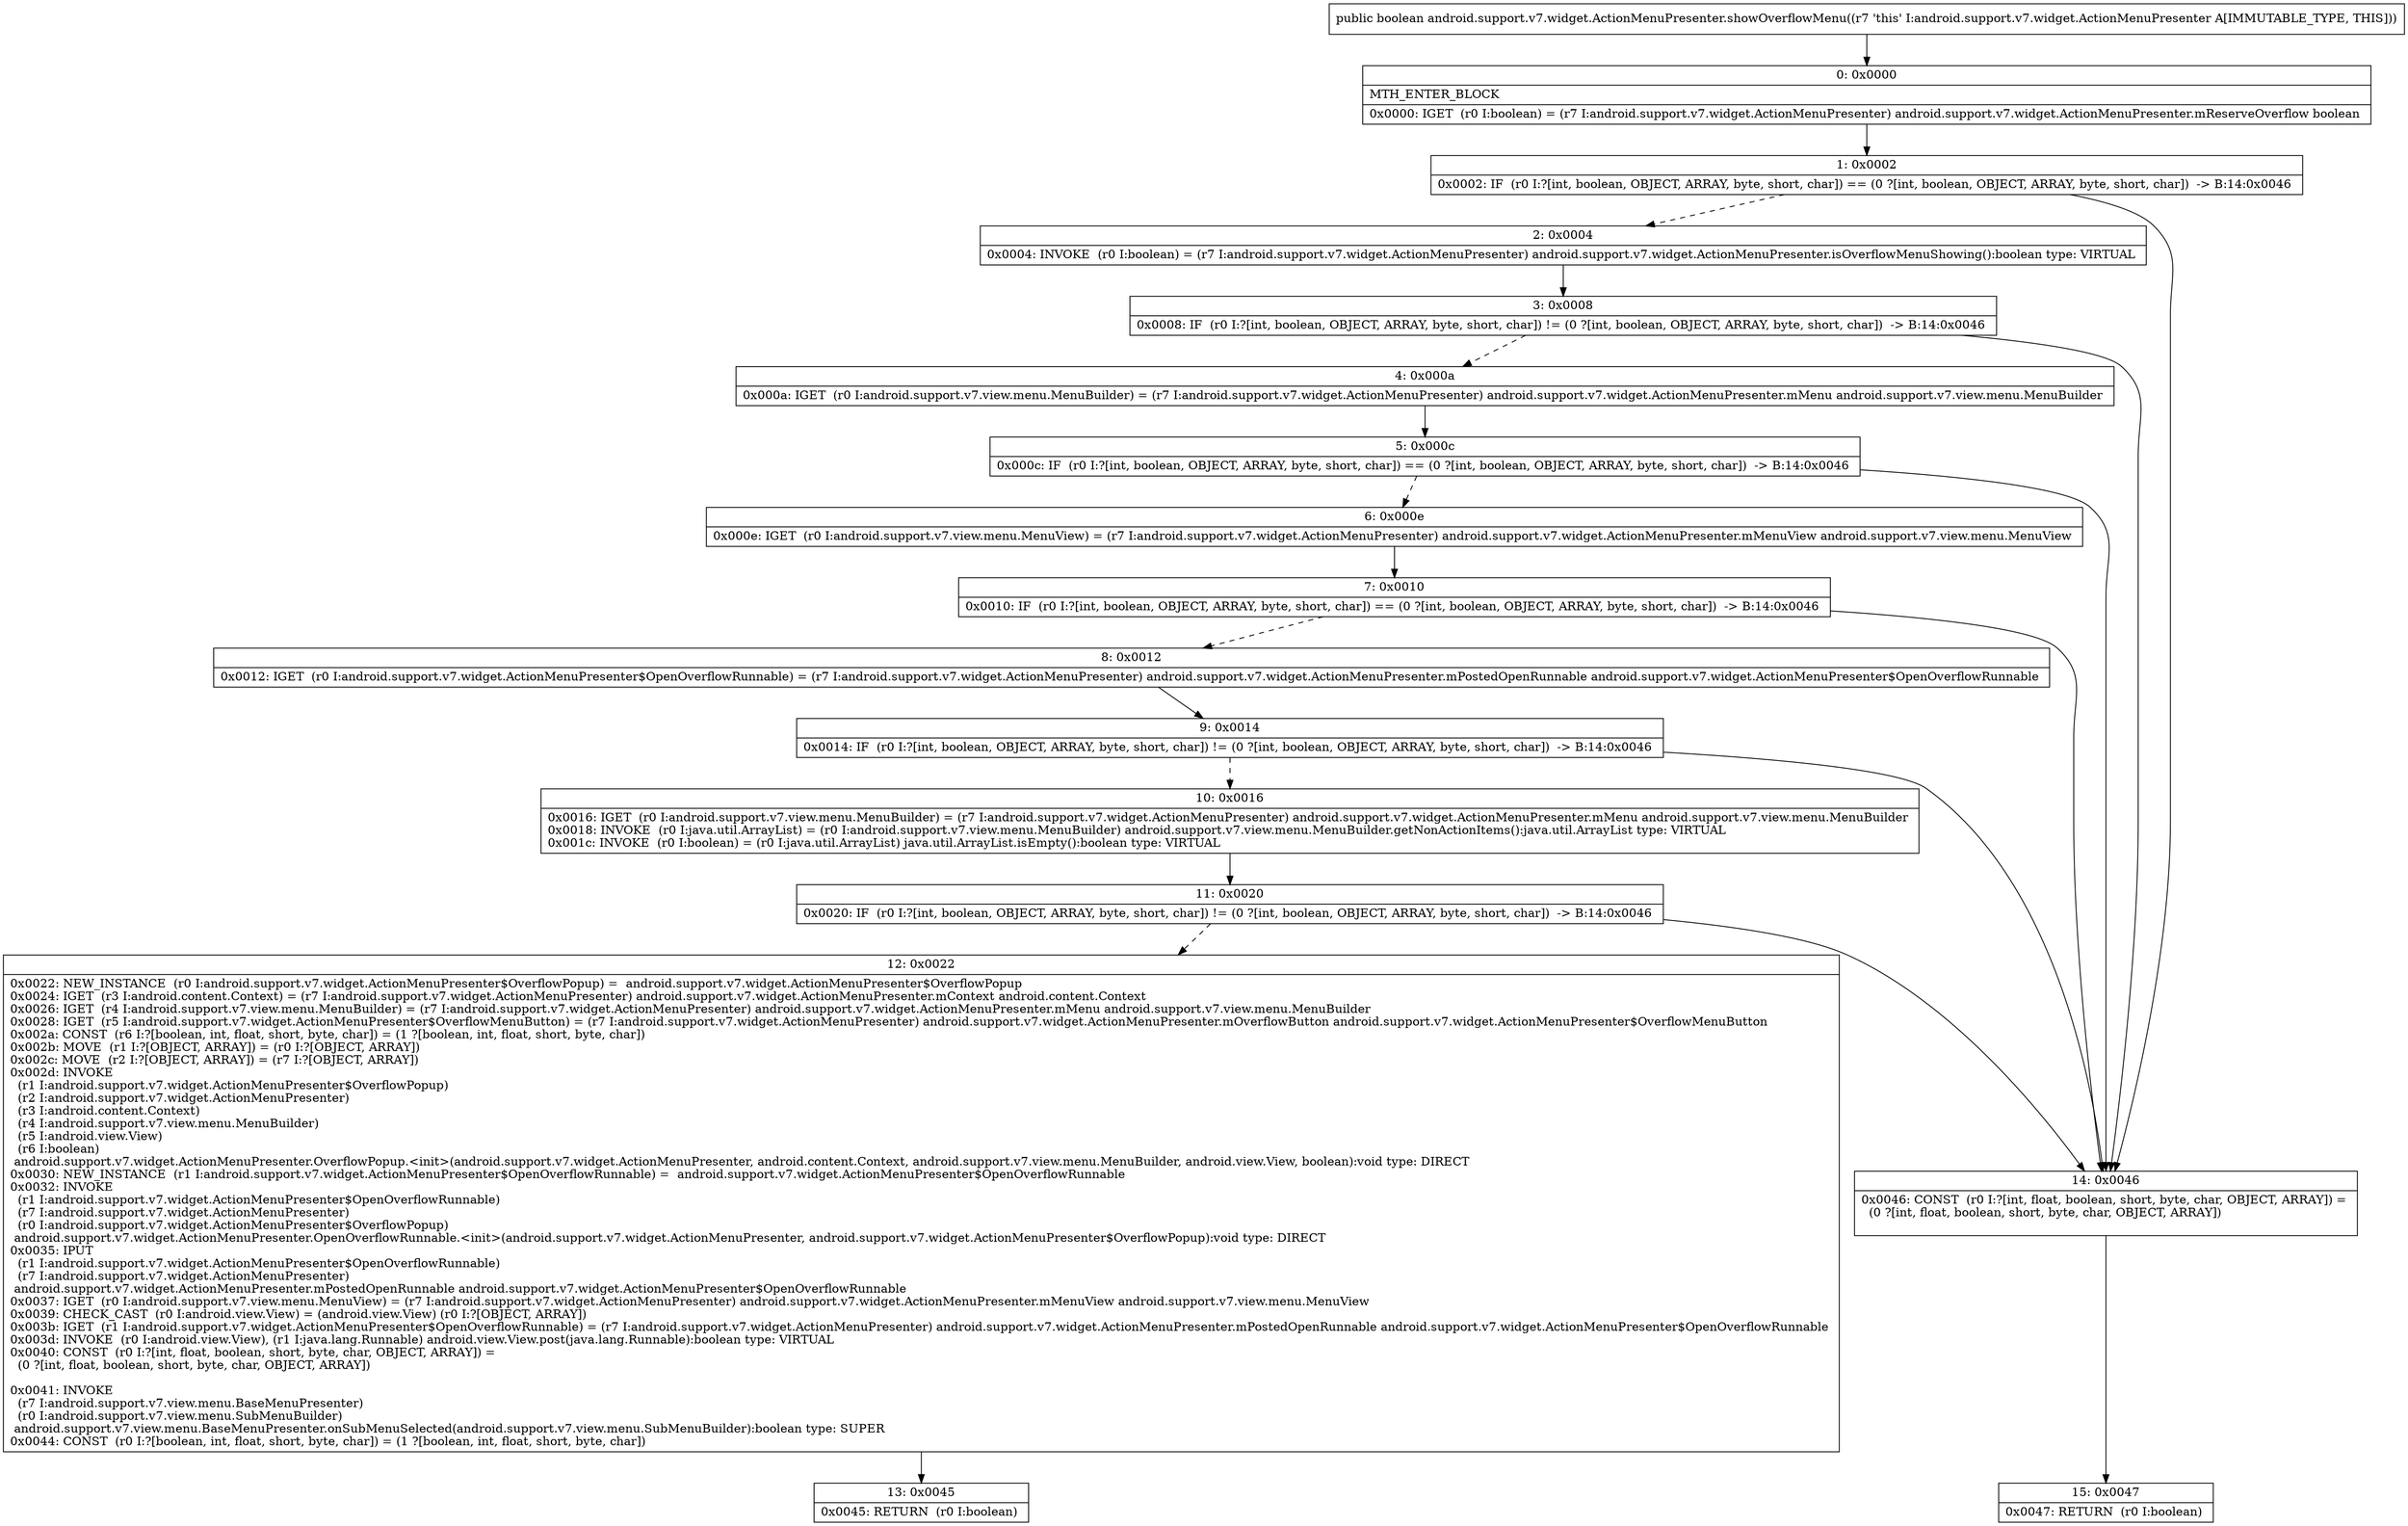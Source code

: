 digraph "CFG forandroid.support.v7.widget.ActionMenuPresenter.showOverflowMenu()Z" {
Node_0 [shape=record,label="{0\:\ 0x0000|MTH_ENTER_BLOCK\l|0x0000: IGET  (r0 I:boolean) = (r7 I:android.support.v7.widget.ActionMenuPresenter) android.support.v7.widget.ActionMenuPresenter.mReserveOverflow boolean \l}"];
Node_1 [shape=record,label="{1\:\ 0x0002|0x0002: IF  (r0 I:?[int, boolean, OBJECT, ARRAY, byte, short, char]) == (0 ?[int, boolean, OBJECT, ARRAY, byte, short, char])  \-\> B:14:0x0046 \l}"];
Node_2 [shape=record,label="{2\:\ 0x0004|0x0004: INVOKE  (r0 I:boolean) = (r7 I:android.support.v7.widget.ActionMenuPresenter) android.support.v7.widget.ActionMenuPresenter.isOverflowMenuShowing():boolean type: VIRTUAL \l}"];
Node_3 [shape=record,label="{3\:\ 0x0008|0x0008: IF  (r0 I:?[int, boolean, OBJECT, ARRAY, byte, short, char]) != (0 ?[int, boolean, OBJECT, ARRAY, byte, short, char])  \-\> B:14:0x0046 \l}"];
Node_4 [shape=record,label="{4\:\ 0x000a|0x000a: IGET  (r0 I:android.support.v7.view.menu.MenuBuilder) = (r7 I:android.support.v7.widget.ActionMenuPresenter) android.support.v7.widget.ActionMenuPresenter.mMenu android.support.v7.view.menu.MenuBuilder \l}"];
Node_5 [shape=record,label="{5\:\ 0x000c|0x000c: IF  (r0 I:?[int, boolean, OBJECT, ARRAY, byte, short, char]) == (0 ?[int, boolean, OBJECT, ARRAY, byte, short, char])  \-\> B:14:0x0046 \l}"];
Node_6 [shape=record,label="{6\:\ 0x000e|0x000e: IGET  (r0 I:android.support.v7.view.menu.MenuView) = (r7 I:android.support.v7.widget.ActionMenuPresenter) android.support.v7.widget.ActionMenuPresenter.mMenuView android.support.v7.view.menu.MenuView \l}"];
Node_7 [shape=record,label="{7\:\ 0x0010|0x0010: IF  (r0 I:?[int, boolean, OBJECT, ARRAY, byte, short, char]) == (0 ?[int, boolean, OBJECT, ARRAY, byte, short, char])  \-\> B:14:0x0046 \l}"];
Node_8 [shape=record,label="{8\:\ 0x0012|0x0012: IGET  (r0 I:android.support.v7.widget.ActionMenuPresenter$OpenOverflowRunnable) = (r7 I:android.support.v7.widget.ActionMenuPresenter) android.support.v7.widget.ActionMenuPresenter.mPostedOpenRunnable android.support.v7.widget.ActionMenuPresenter$OpenOverflowRunnable \l}"];
Node_9 [shape=record,label="{9\:\ 0x0014|0x0014: IF  (r0 I:?[int, boolean, OBJECT, ARRAY, byte, short, char]) != (0 ?[int, boolean, OBJECT, ARRAY, byte, short, char])  \-\> B:14:0x0046 \l}"];
Node_10 [shape=record,label="{10\:\ 0x0016|0x0016: IGET  (r0 I:android.support.v7.view.menu.MenuBuilder) = (r7 I:android.support.v7.widget.ActionMenuPresenter) android.support.v7.widget.ActionMenuPresenter.mMenu android.support.v7.view.menu.MenuBuilder \l0x0018: INVOKE  (r0 I:java.util.ArrayList) = (r0 I:android.support.v7.view.menu.MenuBuilder) android.support.v7.view.menu.MenuBuilder.getNonActionItems():java.util.ArrayList type: VIRTUAL \l0x001c: INVOKE  (r0 I:boolean) = (r0 I:java.util.ArrayList) java.util.ArrayList.isEmpty():boolean type: VIRTUAL \l}"];
Node_11 [shape=record,label="{11\:\ 0x0020|0x0020: IF  (r0 I:?[int, boolean, OBJECT, ARRAY, byte, short, char]) != (0 ?[int, boolean, OBJECT, ARRAY, byte, short, char])  \-\> B:14:0x0046 \l}"];
Node_12 [shape=record,label="{12\:\ 0x0022|0x0022: NEW_INSTANCE  (r0 I:android.support.v7.widget.ActionMenuPresenter$OverflowPopup) =  android.support.v7.widget.ActionMenuPresenter$OverflowPopup \l0x0024: IGET  (r3 I:android.content.Context) = (r7 I:android.support.v7.widget.ActionMenuPresenter) android.support.v7.widget.ActionMenuPresenter.mContext android.content.Context \l0x0026: IGET  (r4 I:android.support.v7.view.menu.MenuBuilder) = (r7 I:android.support.v7.widget.ActionMenuPresenter) android.support.v7.widget.ActionMenuPresenter.mMenu android.support.v7.view.menu.MenuBuilder \l0x0028: IGET  (r5 I:android.support.v7.widget.ActionMenuPresenter$OverflowMenuButton) = (r7 I:android.support.v7.widget.ActionMenuPresenter) android.support.v7.widget.ActionMenuPresenter.mOverflowButton android.support.v7.widget.ActionMenuPresenter$OverflowMenuButton \l0x002a: CONST  (r6 I:?[boolean, int, float, short, byte, char]) = (1 ?[boolean, int, float, short, byte, char]) \l0x002b: MOVE  (r1 I:?[OBJECT, ARRAY]) = (r0 I:?[OBJECT, ARRAY]) \l0x002c: MOVE  (r2 I:?[OBJECT, ARRAY]) = (r7 I:?[OBJECT, ARRAY]) \l0x002d: INVOKE  \l  (r1 I:android.support.v7.widget.ActionMenuPresenter$OverflowPopup)\l  (r2 I:android.support.v7.widget.ActionMenuPresenter)\l  (r3 I:android.content.Context)\l  (r4 I:android.support.v7.view.menu.MenuBuilder)\l  (r5 I:android.view.View)\l  (r6 I:boolean)\l android.support.v7.widget.ActionMenuPresenter.OverflowPopup.\<init\>(android.support.v7.widget.ActionMenuPresenter, android.content.Context, android.support.v7.view.menu.MenuBuilder, android.view.View, boolean):void type: DIRECT \l0x0030: NEW_INSTANCE  (r1 I:android.support.v7.widget.ActionMenuPresenter$OpenOverflowRunnable) =  android.support.v7.widget.ActionMenuPresenter$OpenOverflowRunnable \l0x0032: INVOKE  \l  (r1 I:android.support.v7.widget.ActionMenuPresenter$OpenOverflowRunnable)\l  (r7 I:android.support.v7.widget.ActionMenuPresenter)\l  (r0 I:android.support.v7.widget.ActionMenuPresenter$OverflowPopup)\l android.support.v7.widget.ActionMenuPresenter.OpenOverflowRunnable.\<init\>(android.support.v7.widget.ActionMenuPresenter, android.support.v7.widget.ActionMenuPresenter$OverflowPopup):void type: DIRECT \l0x0035: IPUT  \l  (r1 I:android.support.v7.widget.ActionMenuPresenter$OpenOverflowRunnable)\l  (r7 I:android.support.v7.widget.ActionMenuPresenter)\l android.support.v7.widget.ActionMenuPresenter.mPostedOpenRunnable android.support.v7.widget.ActionMenuPresenter$OpenOverflowRunnable \l0x0037: IGET  (r0 I:android.support.v7.view.menu.MenuView) = (r7 I:android.support.v7.widget.ActionMenuPresenter) android.support.v7.widget.ActionMenuPresenter.mMenuView android.support.v7.view.menu.MenuView \l0x0039: CHECK_CAST  (r0 I:android.view.View) = (android.view.View) (r0 I:?[OBJECT, ARRAY]) \l0x003b: IGET  (r1 I:android.support.v7.widget.ActionMenuPresenter$OpenOverflowRunnable) = (r7 I:android.support.v7.widget.ActionMenuPresenter) android.support.v7.widget.ActionMenuPresenter.mPostedOpenRunnable android.support.v7.widget.ActionMenuPresenter$OpenOverflowRunnable \l0x003d: INVOKE  (r0 I:android.view.View), (r1 I:java.lang.Runnable) android.view.View.post(java.lang.Runnable):boolean type: VIRTUAL \l0x0040: CONST  (r0 I:?[int, float, boolean, short, byte, char, OBJECT, ARRAY]) = \l  (0 ?[int, float, boolean, short, byte, char, OBJECT, ARRAY])\l \l0x0041: INVOKE  \l  (r7 I:android.support.v7.view.menu.BaseMenuPresenter)\l  (r0 I:android.support.v7.view.menu.SubMenuBuilder)\l android.support.v7.view.menu.BaseMenuPresenter.onSubMenuSelected(android.support.v7.view.menu.SubMenuBuilder):boolean type: SUPER \l0x0044: CONST  (r0 I:?[boolean, int, float, short, byte, char]) = (1 ?[boolean, int, float, short, byte, char]) \l}"];
Node_13 [shape=record,label="{13\:\ 0x0045|0x0045: RETURN  (r0 I:boolean) \l}"];
Node_14 [shape=record,label="{14\:\ 0x0046|0x0046: CONST  (r0 I:?[int, float, boolean, short, byte, char, OBJECT, ARRAY]) = \l  (0 ?[int, float, boolean, short, byte, char, OBJECT, ARRAY])\l \l}"];
Node_15 [shape=record,label="{15\:\ 0x0047|0x0047: RETURN  (r0 I:boolean) \l}"];
MethodNode[shape=record,label="{public boolean android.support.v7.widget.ActionMenuPresenter.showOverflowMenu((r7 'this' I:android.support.v7.widget.ActionMenuPresenter A[IMMUTABLE_TYPE, THIS])) }"];
MethodNode -> Node_0;
Node_0 -> Node_1;
Node_1 -> Node_2[style=dashed];
Node_1 -> Node_14;
Node_2 -> Node_3;
Node_3 -> Node_4[style=dashed];
Node_3 -> Node_14;
Node_4 -> Node_5;
Node_5 -> Node_6[style=dashed];
Node_5 -> Node_14;
Node_6 -> Node_7;
Node_7 -> Node_8[style=dashed];
Node_7 -> Node_14;
Node_8 -> Node_9;
Node_9 -> Node_10[style=dashed];
Node_9 -> Node_14;
Node_10 -> Node_11;
Node_11 -> Node_12[style=dashed];
Node_11 -> Node_14;
Node_12 -> Node_13;
Node_14 -> Node_15;
}

